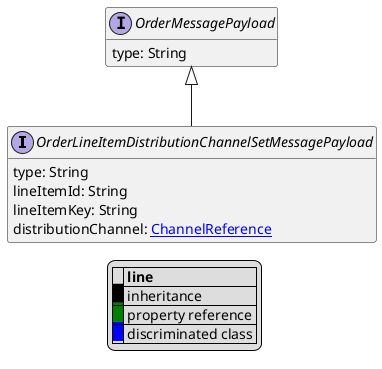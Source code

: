 @startuml

hide empty fields
hide empty methods
legend
|= |= line |
|<back:black>   </back>| inheritance |
|<back:green>   </back>| property reference |
|<back:blue>   </back>| discriminated class |
endlegend
interface OrderLineItemDistributionChannelSetMessagePayload [[OrderLineItemDistributionChannelSetMessagePayload.svg]] extends OrderMessagePayload {
    type: String
    lineItemId: String
    lineItemKey: String
    distributionChannel: [[ChannelReference.svg ChannelReference]]
}
interface OrderMessagePayload [[OrderMessagePayload.svg]]  {
    type: String
}





@enduml

